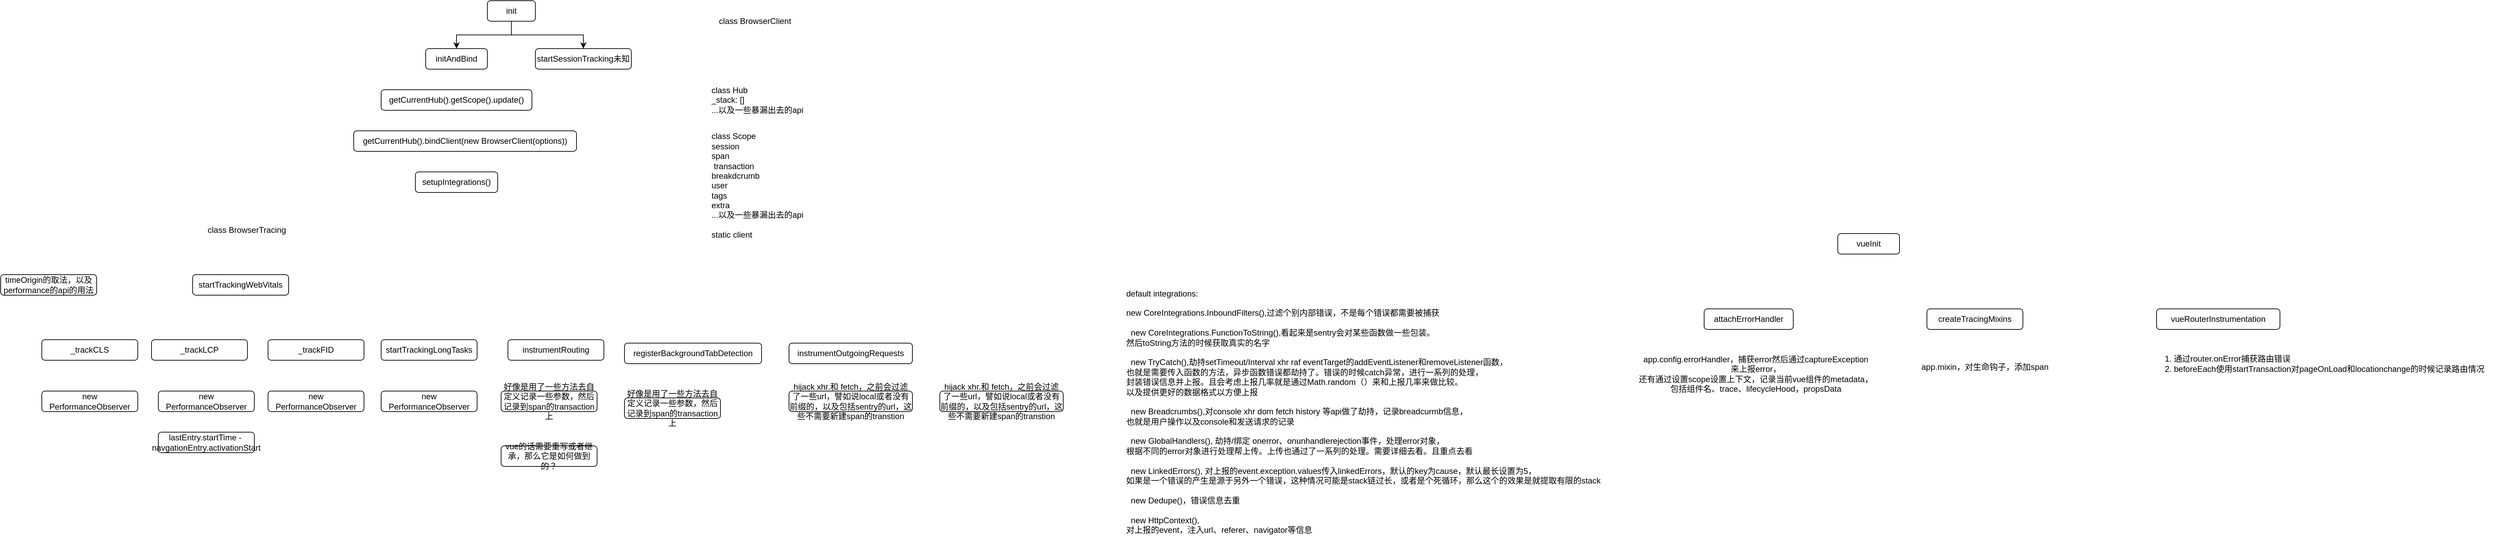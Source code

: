 <mxfile version="20.5.1" type="github">
  <diagram id="S6Es-kQb0I0hB4wbNMsK" name="第 1 页">
    <mxGraphModel dx="2249" dy="762" grid="1" gridSize="10" guides="1" tooltips="1" connect="1" arrows="0" fold="1" page="1" pageScale="1" pageWidth="827" pageHeight="1169" math="0" shadow="0">
      <root>
        <mxCell id="0" />
        <mxCell id="1" parent="0" />
        <mxCell id="4JxSbWImmoZFP9Ur36Un-6" style="edgeStyle=orthogonalEdgeStyle;rounded=0;orthogonalLoop=1;jettySize=auto;html=1;exitX=0.5;exitY=1;exitDx=0;exitDy=0;entryX=0.5;entryY=0;entryDx=0;entryDy=0;" parent="1" source="4JxSbWImmoZFP9Ur36Un-2" target="4JxSbWImmoZFP9Ur36Un-4" edge="1">
          <mxGeometry relative="1" as="geometry" />
        </mxCell>
        <mxCell id="4JxSbWImmoZFP9Ur36Un-7" style="edgeStyle=orthogonalEdgeStyle;rounded=0;orthogonalLoop=1;jettySize=auto;html=1;exitX=0.5;exitY=1;exitDx=0;exitDy=0;entryX=0.5;entryY=0;entryDx=0;entryDy=0;" parent="1" source="4JxSbWImmoZFP9Ur36Un-2" target="4JxSbWImmoZFP9Ur36Un-5" edge="1">
          <mxGeometry relative="1" as="geometry" />
        </mxCell>
        <mxCell id="4JxSbWImmoZFP9Ur36Un-2" value="init" style="rounded=1;whiteSpace=wrap;html=1;" parent="1" vertex="1">
          <mxGeometry x="280" y="60" width="70" height="30" as="geometry" />
        </mxCell>
        <mxCell id="4JxSbWImmoZFP9Ur36Un-4" value="initAndBind" style="rounded=1;whiteSpace=wrap;html=1;" parent="1" vertex="1">
          <mxGeometry x="190" y="130" width="90" height="30" as="geometry" />
        </mxCell>
        <mxCell id="4JxSbWImmoZFP9Ur36Un-5" value="startSessionTracking未知" style="rounded=1;whiteSpace=wrap;html=1;" parent="1" vertex="1">
          <mxGeometry x="350" y="130" width="140" height="30" as="geometry" />
        </mxCell>
        <mxCell id="4JxSbWImmoZFP9Ur36Un-8" value="getCurrentHub().getScope().update()" style="rounded=1;whiteSpace=wrap;html=1;" parent="1" vertex="1">
          <mxGeometry x="125" y="190" width="220" height="30" as="geometry" />
        </mxCell>
        <mxCell id="4JxSbWImmoZFP9Ur36Un-9" value="getCurrentHub().bindClient(new BrowserClient(options))" style="rounded=1;whiteSpace=wrap;html=1;" parent="1" vertex="1">
          <mxGeometry x="85" y="250" width="325" height="30" as="geometry" />
        </mxCell>
        <mxCell id="4JxSbWImmoZFP9Ur36Un-10" value="class BrowserClient" style="text;html=1;align=center;verticalAlign=middle;resizable=0;points=[];autosize=1;strokeColor=none;fillColor=none;" parent="1" vertex="1">
          <mxGeometry x="605" y="75" width="130" height="30" as="geometry" />
        </mxCell>
        <mxCell id="4JxSbWImmoZFP9Ur36Un-11" value="class Hub&lt;br&gt;_stack: []&lt;br&gt;...以及一些暴漏出去的api" style="text;html=1;align=left;verticalAlign=middle;resizable=0;points=[];autosize=1;strokeColor=none;fillColor=none;" parent="1" vertex="1">
          <mxGeometry x="605" y="175" width="160" height="60" as="geometry" />
        </mxCell>
        <mxCell id="4JxSbWImmoZFP9Ur36Un-12" value="class Scope&lt;br&gt;session&lt;br&gt;&lt;div style=&quot;&quot;&gt;span&lt;/div&gt;&lt;div style=&quot;&quot;&gt;&lt;span style=&quot;white-space: pre;&quot;&gt; &lt;/span&gt;transaction&lt;br&gt;&lt;/div&gt;&lt;div style=&quot;&quot;&gt;breakdcrumb&lt;/div&gt;&lt;div style=&quot;&quot;&gt;user&lt;/div&gt;&lt;div style=&quot;&quot;&gt;tags&lt;/div&gt;&lt;div style=&quot;&quot;&gt;extra&lt;/div&gt;&lt;div style=&quot;&quot;&gt;...以及一些暴漏出去的api&lt;/div&gt;&lt;div style=&quot;&quot;&gt;&lt;br&gt;&lt;/div&gt;&lt;div style=&quot;&quot;&gt;static client&lt;/div&gt;" style="text;html=1;align=left;verticalAlign=middle;resizable=0;points=[];autosize=1;strokeColor=none;fillColor=none;" parent="1" vertex="1">
          <mxGeometry x="605" y="245" width="160" height="170" as="geometry" />
        </mxCell>
        <mxCell id="4JxSbWImmoZFP9Ur36Un-14" value="&lt;span style=&quot;&quot;&gt;setupIntegrations()&lt;/span&gt;" style="rounded=1;whiteSpace=wrap;html=1;" parent="1" vertex="1">
          <mxGeometry x="175" y="310" width="120" height="30" as="geometry" />
        </mxCell>
        <mxCell id="4JxSbWImmoZFP9Ur36Un-15" value="class BrowserTracing" style="text;html=1;align=left;verticalAlign=middle;resizable=0;points=[];autosize=1;strokeColor=none;fillColor=none;" parent="1" vertex="1">
          <mxGeometry x="-130" y="380" width="140" height="30" as="geometry" />
        </mxCell>
        <mxCell id="4JxSbWImmoZFP9Ur36Un-16" value="startTrackingWebVitals" style="rounded=1;whiteSpace=wrap;html=1;" parent="1" vertex="1">
          <mxGeometry x="-150" y="460" width="140" height="30" as="geometry" />
        </mxCell>
        <mxCell id="4JxSbWImmoZFP9Ur36Un-17" value="startTrackingLongTasks" style="rounded=1;whiteSpace=wrap;html=1;" parent="1" vertex="1">
          <mxGeometry x="125" y="555" width="140" height="30" as="geometry" />
        </mxCell>
        <mxCell id="4JxSbWImmoZFP9Ur36Un-18" value="instrumentRouting" style="rounded=1;whiteSpace=wrap;html=1;" parent="1" vertex="1">
          <mxGeometry x="310" y="555" width="140" height="30" as="geometry" />
        </mxCell>
        <mxCell id="4JxSbWImmoZFP9Ur36Un-19" value="registerBackgroundTabDetection" style="rounded=1;whiteSpace=wrap;html=1;" parent="1" vertex="1">
          <mxGeometry x="480" y="560" width="200" height="30" as="geometry" />
        </mxCell>
        <mxCell id="4JxSbWImmoZFP9Ur36Un-20" value="instrumentOutgoingRequests" style="rounded=1;whiteSpace=wrap;html=1;" parent="1" vertex="1">
          <mxGeometry x="720" y="560" width="180" height="30" as="geometry" />
        </mxCell>
        <mxCell id="MK3jpLfj4tk0xaLqlPoM-1" value="_trackCLS" style="rounded=1;whiteSpace=wrap;html=1;" parent="1" vertex="1">
          <mxGeometry x="-370" y="555" width="140" height="30" as="geometry" />
        </mxCell>
        <mxCell id="MK3jpLfj4tk0xaLqlPoM-2" value="_trackLCP" style="rounded=1;whiteSpace=wrap;html=1;" parent="1" vertex="1">
          <mxGeometry x="-210" y="555" width="140" height="30" as="geometry" />
        </mxCell>
        <mxCell id="MK3jpLfj4tk0xaLqlPoM-3" value="_trackFID" style="rounded=1;whiteSpace=wrap;html=1;" parent="1" vertex="1">
          <mxGeometry x="-40" y="555" width="140" height="30" as="geometry" />
        </mxCell>
        <mxCell id="MK3jpLfj4tk0xaLqlPoM-4" value="new PerformanceObserver" style="rounded=1;whiteSpace=wrap;html=1;" parent="1" vertex="1">
          <mxGeometry x="-370" y="630" width="140" height="30" as="geometry" />
        </mxCell>
        <mxCell id="MK3jpLfj4tk0xaLqlPoM-5" value="new PerformanceObserver" style="rounded=1;whiteSpace=wrap;html=1;" parent="1" vertex="1">
          <mxGeometry x="-200" y="630" width="140" height="30" as="geometry" />
        </mxCell>
        <mxCell id="MK3jpLfj4tk0xaLqlPoM-6" value="lastEntry.startTime -&amp;nbsp; navgationEntry.activationStart" style="rounded=1;whiteSpace=wrap;html=1;" parent="1" vertex="1">
          <mxGeometry x="-200" y="690" width="140" height="30" as="geometry" />
        </mxCell>
        <mxCell id="MK3jpLfj4tk0xaLqlPoM-7" value="new PerformanceObserver" style="rounded=1;whiteSpace=wrap;html=1;" parent="1" vertex="1">
          <mxGeometry x="-40" y="630" width="140" height="30" as="geometry" />
        </mxCell>
        <mxCell id="MK3jpLfj4tk0xaLqlPoM-8" value="timeOrigin的取法，以及performance的api的用法" style="rounded=1;whiteSpace=wrap;html=1;" parent="1" vertex="1">
          <mxGeometry x="-430" y="460" width="140" height="30" as="geometry" />
        </mxCell>
        <mxCell id="MK3jpLfj4tk0xaLqlPoM-9" value="new PerformanceObserver" style="rounded=1;whiteSpace=wrap;html=1;" parent="1" vertex="1">
          <mxGeometry x="125" y="630" width="140" height="30" as="geometry" />
        </mxCell>
        <mxCell id="MK3jpLfj4tk0xaLqlPoM-10" value="好像是用了一些方法去自定义记录一些参数，然后记录到span的transaction上" style="rounded=1;whiteSpace=wrap;html=1;" parent="1" vertex="1">
          <mxGeometry x="300" y="630" width="140" height="30" as="geometry" />
        </mxCell>
        <mxCell id="MK3jpLfj4tk0xaLqlPoM-14" value="vue的话需要重写或者继承，那么它是如何做到的？" style="rounded=1;whiteSpace=wrap;html=1;" parent="1" vertex="1">
          <mxGeometry x="300" y="710" width="140" height="30" as="geometry" />
        </mxCell>
        <mxCell id="MK3jpLfj4tk0xaLqlPoM-11" value="好像是用了一些方法去自定义记录一些参数，然后记录到span的transaction上" style="rounded=1;whiteSpace=wrap;html=1;" parent="1" vertex="1">
          <mxGeometry x="480" y="640" width="140" height="30" as="geometry" />
        </mxCell>
        <mxCell id="MK3jpLfj4tk0xaLqlPoM-12" value="hijack xhr.和 fetch，之前会过滤了一些url，譬如说local或者没有前缀的，以及包括sentry的url，这些不需要新建span的transtion" style="rounded=1;whiteSpace=wrap;html=1;" parent="1" vertex="1">
          <mxGeometry x="720" y="630" width="180" height="30" as="geometry" />
        </mxCell>
        <mxCell id="MK3jpLfj4tk0xaLqlPoM-13" value="hijack xhr.和 fetch，之前会过滤了一些url，譬如说local或者没有前缀的，以及包括sentry的url，这些不需要新建span的transtion" style="rounded=1;whiteSpace=wrap;html=1;" parent="1" vertex="1">
          <mxGeometry x="940" y="630" width="180" height="30" as="geometry" />
        </mxCell>
        <mxCell id="MK3jpLfj4tk0xaLqlPoM-15" value="default integrations:&lt;br&gt;&lt;div style=&quot;&quot;&gt;&lt;br&gt;&lt;/div&gt;&lt;div style=&quot;&quot;&gt;new CoreIntegrations.InboundFilters(),过滤个别内部错误，不是每个错误都需要被捕获&lt;/div&gt;&lt;div style=&quot;&quot;&gt;&lt;br&gt;&lt;/div&gt;&lt;div style=&quot;&quot;&gt;&amp;nbsp; new CoreIntegrations.FunctionToString(),看起来是sentry会对某些函数做一些包装。&lt;/div&gt;&lt;div style=&quot;&quot;&gt;然后&lt;span style=&quot;background-color: initial;&quot;&gt;toString方法的时候获取真实的名字&lt;/span&gt;&lt;/div&gt;&lt;div style=&quot;&quot;&gt;&lt;span style=&quot;background-color: initial;&quot;&gt;&lt;br&gt;&lt;/span&gt;&lt;/div&gt;&lt;div style=&quot;&quot;&gt;&amp;nbsp; new TryCatch(),劫持setTimeout/Interval xhr raf eventTarget的addEventListener和removeListener函数，&lt;/div&gt;&lt;div style=&quot;&quot;&gt;也就是需要传入函数的方法，异步函数错误都劫持了。错误的时候catch异常，进行一系列的处理，&lt;/div&gt;&lt;div style=&quot;&quot;&gt;封装错误信息并上报。且会考虑上报几率就是通过Math.random（）来和上报几率来做比较。&lt;/div&gt;&lt;div style=&quot;&quot;&gt;以及提供更好的数据格式以方便上报&lt;/div&gt;&lt;div style=&quot;&quot;&gt;&lt;br&gt;&lt;/div&gt;&lt;div style=&quot;&quot;&gt;&amp;nbsp; new Breadcrumbs(),对console xhr dom fetch history 等api做了劫持，记录breadcurmb信息，&lt;/div&gt;&lt;div style=&quot;&quot;&gt;也就是用户操作以及console和发送请求的记录&lt;/div&gt;&lt;div style=&quot;&quot;&gt;&lt;br&gt;&lt;/div&gt;&lt;div style=&quot;&quot;&gt;&amp;nbsp; new GlobalHandlers(), 劫持/绑定 onerror、onunhandlerejection事件，处理error对象，&lt;/div&gt;&lt;div style=&quot;&quot;&gt;根据不同的error对象进行处理帮上传。上传也通过了一系列的处理。需要详细去看。且重点去看&lt;/div&gt;&lt;div style=&quot;&quot;&gt;&lt;br&gt;&lt;/div&gt;&lt;div style=&quot;&quot;&gt;&amp;nbsp; new LinkedErrors(), 对上报的event.exception.values传入linkedErrors，默认的key为cause，默认最长设置为5，&lt;/div&gt;&lt;div style=&quot;&quot;&gt;如果是一个错误的产生是源于另外一个错误，这种情况可能是stack链过长，或者是个死循环，那么这个的效果是就提取有限的stack&lt;/div&gt;&lt;div style=&quot;&quot;&gt;&lt;br&gt;&lt;/div&gt;&lt;div style=&quot;&quot;&gt;&amp;nbsp; new Dedupe()，错误信息去重&lt;/div&gt;&lt;div style=&quot;&quot;&gt;&lt;br&gt;&lt;/div&gt;&lt;div style=&quot;&quot;&gt;&amp;nbsp; new HttpContext(),&lt;/div&gt;对上报的event，注入url、referer、navigator等信息" style="text;html=1;align=left;verticalAlign=middle;resizable=0;points=[];autosize=1;strokeColor=none;fillColor=none;" parent="1" vertex="1">
          <mxGeometry x="1210" y="475" width="720" height="370" as="geometry" />
        </mxCell>
        <mxCell id="ZbhmvBUmvw65U284pFuv-2" value="vueInit" style="rounded=1;whiteSpace=wrap;html=1;" vertex="1" parent="1">
          <mxGeometry x="2250" y="400" width="90" height="30" as="geometry" />
        </mxCell>
        <mxCell id="ZbhmvBUmvw65U284pFuv-3" value="attachErrorHandler" style="rounded=1;whiteSpace=wrap;html=1;" vertex="1" parent="1">
          <mxGeometry x="2055" y="510" width="130" height="30" as="geometry" />
        </mxCell>
        <mxCell id="ZbhmvBUmvw65U284pFuv-4" value="createTracingMixins" style="rounded=1;whiteSpace=wrap;html=1;" vertex="1" parent="1">
          <mxGeometry x="2380" y="510" width="140" height="30" as="geometry" />
        </mxCell>
        <mxCell id="ZbhmvBUmvw65U284pFuv-5" value="app.config.errorHandler，捕获error然后通过captureException&lt;br&gt;来上报error，&lt;br&gt;还有通过设置scope设置上下文，记录当前vue组件的metadata，&lt;br&gt;包括组件名、trace、lifecycleHood，propsData" style="text;html=1;align=center;verticalAlign=middle;resizable=0;points=[];autosize=1;strokeColor=none;fillColor=none;" vertex="1" parent="1">
          <mxGeometry x="1950" y="570" width="360" height="70" as="geometry" />
        </mxCell>
        <mxCell id="ZbhmvBUmvw65U284pFuv-6" value="app.mixin，对生命钩子，添加span" style="text;html=1;align=left;verticalAlign=middle;resizable=0;points=[];autosize=1;strokeColor=none;fillColor=none;" vertex="1" parent="1">
          <mxGeometry x="2370" y="580" width="210" height="30" as="geometry" />
        </mxCell>
        <mxCell id="ZbhmvBUmvw65U284pFuv-7" value="vueRouterInstrumentation" style="rounded=1;whiteSpace=wrap;html=1;" vertex="1" parent="1">
          <mxGeometry x="2715" y="510" width="180" height="30" as="geometry" />
        </mxCell>
        <mxCell id="ZbhmvBUmvw65U284pFuv-8" value="1. 通过router.onError捕获路由错误&lt;br&gt;2. beforeEach使用startTransaction对pageOnLoad和locationchange的时候记录路由情况" style="text;html=1;align=left;verticalAlign=middle;resizable=0;points=[];autosize=1;strokeColor=none;fillColor=none;" vertex="1" parent="1">
          <mxGeometry x="2725" y="570" width="490" height="40" as="geometry" />
        </mxCell>
      </root>
    </mxGraphModel>
  </diagram>
</mxfile>
